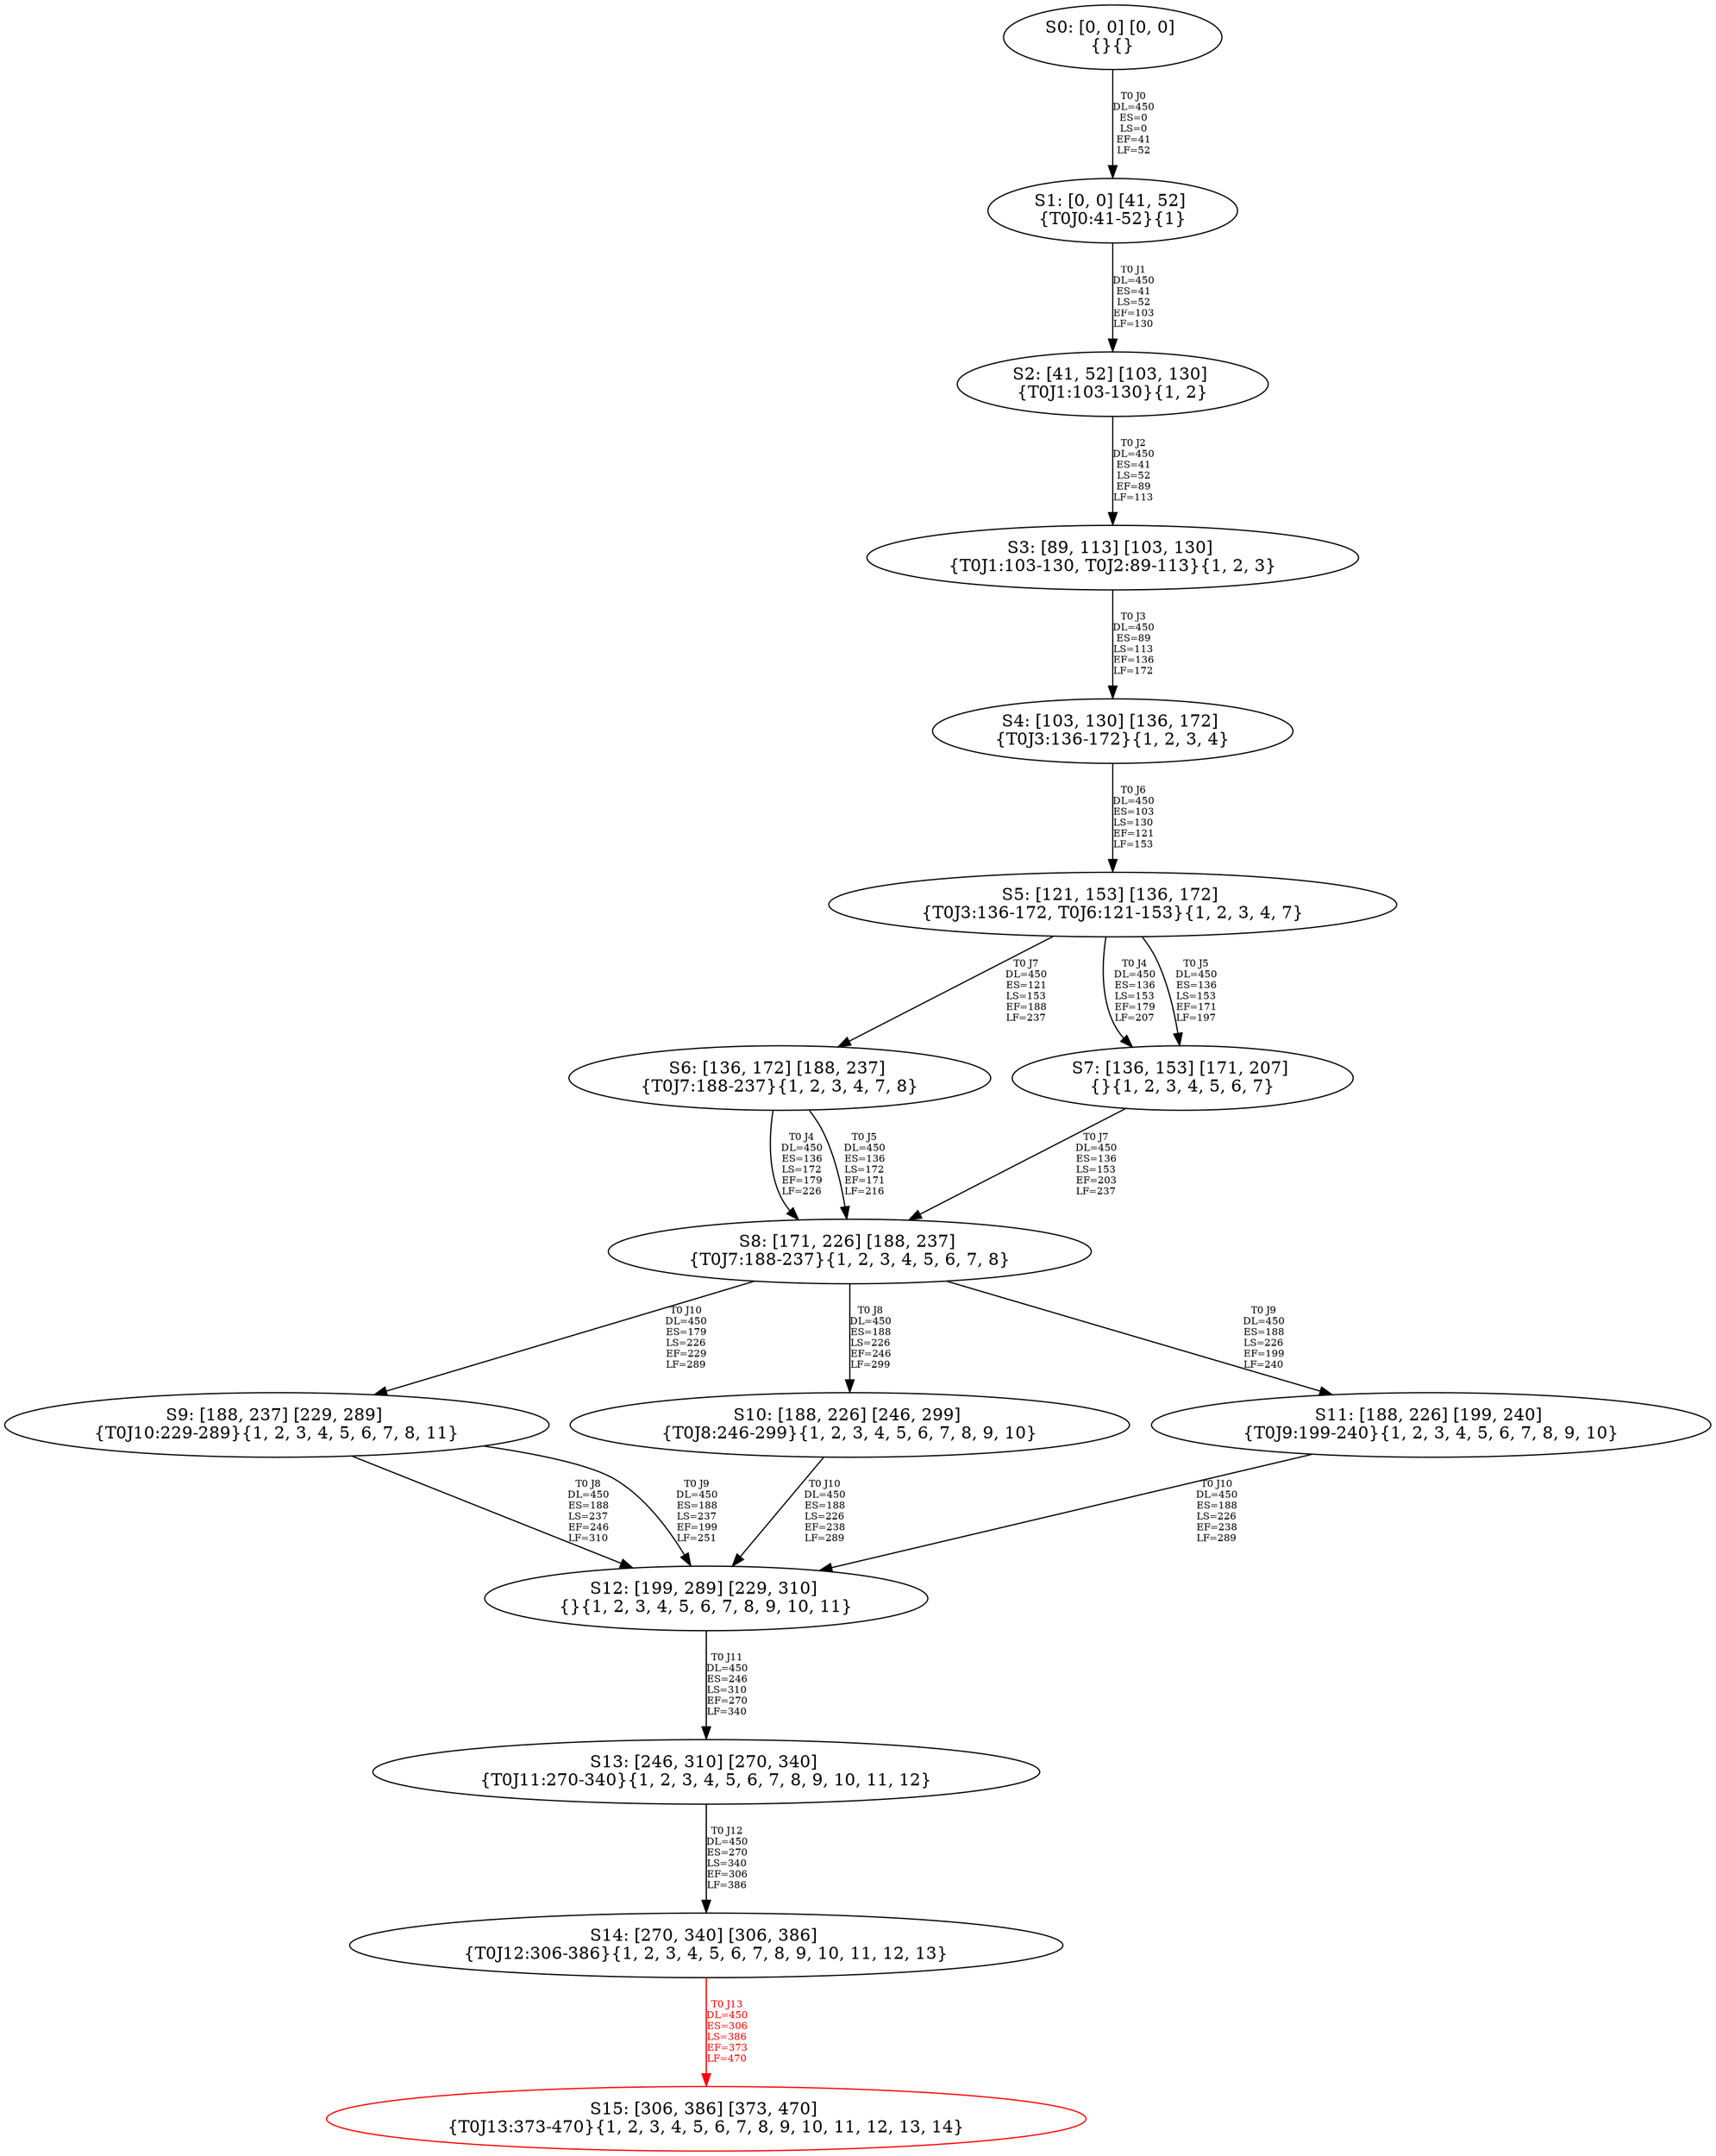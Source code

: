 digraph {
	S0[label="S0: [0, 0] [0, 0] \n{}{}"];
	S1[label="S1: [0, 0] [41, 52] \n{T0J0:41-52}{1}"];
	S2[label="S2: [41, 52] [103, 130] \n{T0J1:103-130}{1, 2}"];
	S3[label="S3: [89, 113] [103, 130] \n{T0J1:103-130, T0J2:89-113}{1, 2, 3}"];
	S4[label="S4: [103, 130] [136, 172] \n{T0J3:136-172}{1, 2, 3, 4}"];
	S5[label="S5: [121, 153] [136, 172] \n{T0J3:136-172, T0J6:121-153}{1, 2, 3, 4, 7}"];
	S6[label="S6: [136, 172] [188, 237] \n{T0J7:188-237}{1, 2, 3, 4, 7, 8}"];
	S7[label="S7: [136, 153] [171, 207] \n{}{1, 2, 3, 4, 5, 6, 7}"];
	S8[label="S8: [171, 226] [188, 237] \n{T0J7:188-237}{1, 2, 3, 4, 5, 6, 7, 8}"];
	S9[label="S9: [188, 237] [229, 289] \n{T0J10:229-289}{1, 2, 3, 4, 5, 6, 7, 8, 11}"];
	S10[label="S10: [188, 226] [246, 299] \n{T0J8:246-299}{1, 2, 3, 4, 5, 6, 7, 8, 9, 10}"];
	S11[label="S11: [188, 226] [199, 240] \n{T0J9:199-240}{1, 2, 3, 4, 5, 6, 7, 8, 9, 10}"];
	S12[label="S12: [199, 289] [229, 310] \n{}{1, 2, 3, 4, 5, 6, 7, 8, 9, 10, 11}"];
	S13[label="S13: [246, 310] [270, 340] \n{T0J11:270-340}{1, 2, 3, 4, 5, 6, 7, 8, 9, 10, 11, 12}"];
	S14[label="S14: [270, 340] [306, 386] \n{T0J12:306-386}{1, 2, 3, 4, 5, 6, 7, 8, 9, 10, 11, 12, 13}"];
	S15[label="S15: [306, 386] [373, 470] \n{T0J13:373-470}{1, 2, 3, 4, 5, 6, 7, 8, 9, 10, 11, 12, 13, 14}"];
	S0 -> S1[label="T0 J0\nDL=450\nES=0\nLS=0\nEF=41\nLF=52",fontsize=8];
	S1 -> S2[label="T0 J1\nDL=450\nES=41\nLS=52\nEF=103\nLF=130",fontsize=8];
	S2 -> S3[label="T0 J2\nDL=450\nES=41\nLS=52\nEF=89\nLF=113",fontsize=8];
	S3 -> S4[label="T0 J3\nDL=450\nES=89\nLS=113\nEF=136\nLF=172",fontsize=8];
	S4 -> S5[label="T0 J6\nDL=450\nES=103\nLS=130\nEF=121\nLF=153",fontsize=8];
	S5 -> S7[label="T0 J4\nDL=450\nES=136\nLS=153\nEF=179\nLF=207",fontsize=8];
	S5 -> S7[label="T0 J5\nDL=450\nES=136\nLS=153\nEF=171\nLF=197",fontsize=8];
	S5 -> S6[label="T0 J7\nDL=450\nES=121\nLS=153\nEF=188\nLF=237",fontsize=8];
	S6 -> S8[label="T0 J4\nDL=450\nES=136\nLS=172\nEF=179\nLF=226",fontsize=8];
	S6 -> S8[label="T0 J5\nDL=450\nES=136\nLS=172\nEF=171\nLF=216",fontsize=8];
	S7 -> S8[label="T0 J7\nDL=450\nES=136\nLS=153\nEF=203\nLF=237",fontsize=8];
	S8 -> S10[label="T0 J8\nDL=450\nES=188\nLS=226\nEF=246\nLF=299",fontsize=8];
	S8 -> S11[label="T0 J9\nDL=450\nES=188\nLS=226\nEF=199\nLF=240",fontsize=8];
	S8 -> S9[label="T0 J10\nDL=450\nES=179\nLS=226\nEF=229\nLF=289",fontsize=8];
	S9 -> S12[label="T0 J8\nDL=450\nES=188\nLS=237\nEF=246\nLF=310",fontsize=8];
	S9 -> S12[label="T0 J9\nDL=450\nES=188\nLS=237\nEF=199\nLF=251",fontsize=8];
	S10 -> S12[label="T0 J10\nDL=450\nES=188\nLS=226\nEF=238\nLF=289",fontsize=8];
	S11 -> S12[label="T0 J10\nDL=450\nES=188\nLS=226\nEF=238\nLF=289",fontsize=8];
	S12 -> S13[label="T0 J11\nDL=450\nES=246\nLS=310\nEF=270\nLF=340",fontsize=8];
	S13 -> S14[label="T0 J12\nDL=450\nES=270\nLS=340\nEF=306\nLF=386",fontsize=8];
	S14 -> S15[label="T0 J13\nDL=450\nES=306\nLS=386\nEF=373\nLF=470",color=Red,fontcolor=Red,fontsize=8];
S15[color=Red];
}
